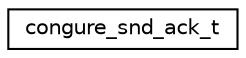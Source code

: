digraph "Graphical Class Hierarchy"
{
 // LATEX_PDF_SIZE
  edge [fontname="Helvetica",fontsize="10",labelfontname="Helvetica",labelfontsize="10"];
  node [fontname="Helvetica",fontsize="10",shape=record];
  rankdir="LR";
  Node0 [label="congure_snd_ack_t",height=0.2,width=0.4,color="black", fillcolor="white", style="filled",URL="$structcongure__snd__ack__t.html",tooltip="Object to represent an ACK to a message."];
}
